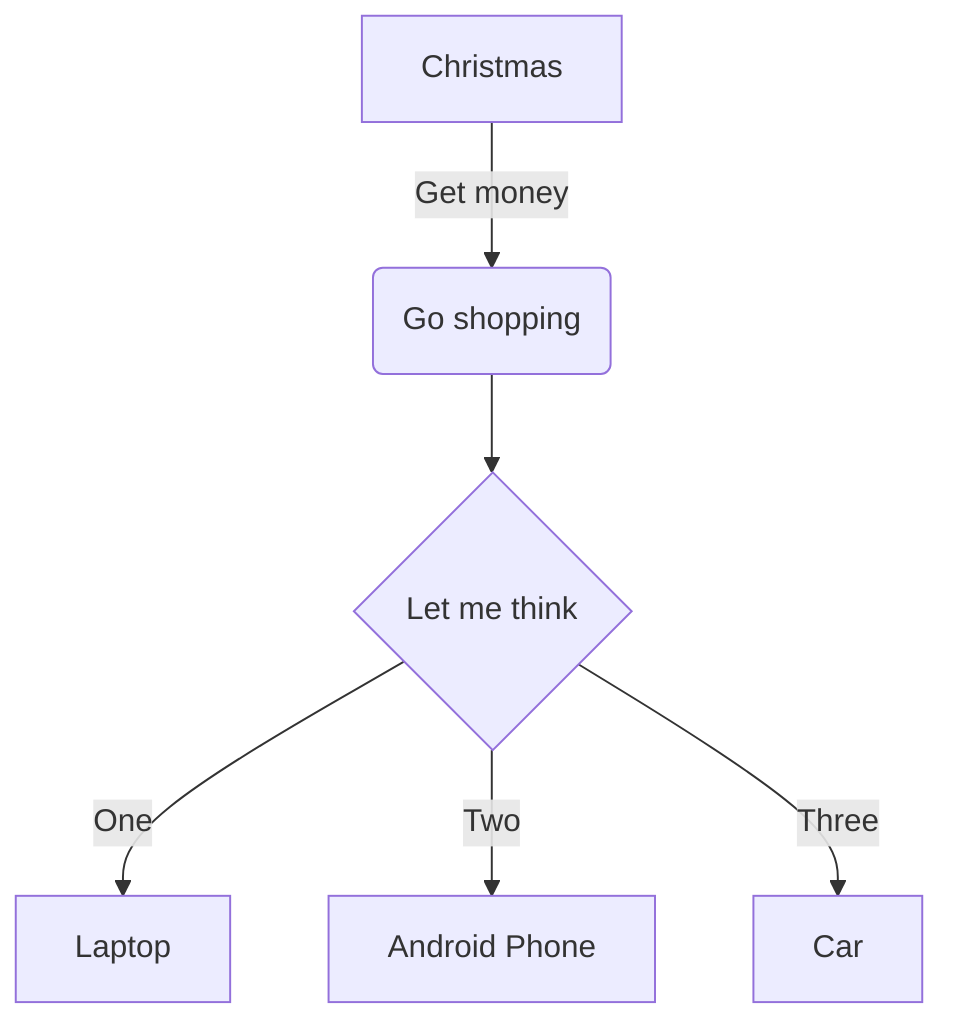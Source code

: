 graph TD
A[Christmas] -->|Get money| B(Go shopping)
B --> C{Let me think}
C -->|One| D[Laptop]
C -->|Two| E[Android Phone]
C -->|Three| F[Car]